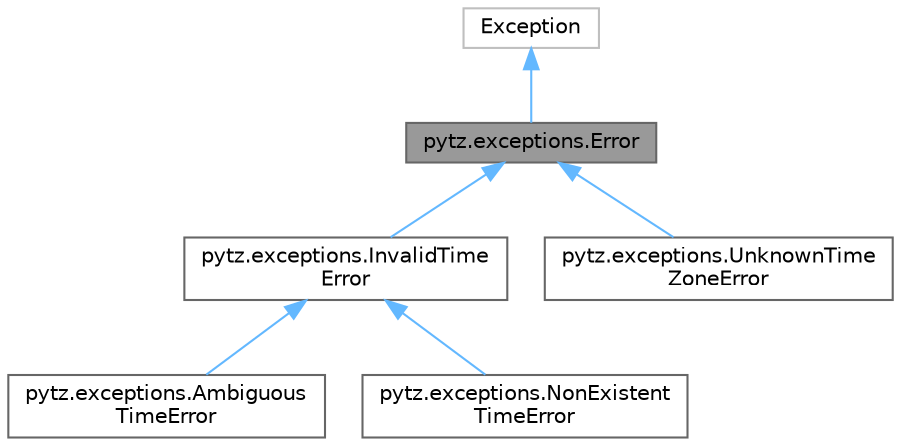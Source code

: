 digraph "pytz.exceptions.Error"
{
 // LATEX_PDF_SIZE
  bgcolor="transparent";
  edge [fontname=Helvetica,fontsize=10,labelfontname=Helvetica,labelfontsize=10];
  node [fontname=Helvetica,fontsize=10,shape=box,height=0.2,width=0.4];
  Node1 [id="Node000001",label="pytz.exceptions.Error",height=0.2,width=0.4,color="gray40", fillcolor="grey60", style="filled", fontcolor="black",tooltip=" "];
  Node2 -> Node1 [id="edge1_Node000001_Node000002",dir="back",color="steelblue1",style="solid",tooltip=" "];
  Node2 [id="Node000002",label="Exception",height=0.2,width=0.4,color="grey75", fillcolor="white", style="filled",URL="$d4/d67/classException.html",tooltip=" "];
  Node1 -> Node3 [id="edge2_Node000001_Node000003",dir="back",color="steelblue1",style="solid",tooltip=" "];
  Node3 [id="Node000003",label="pytz.exceptions.InvalidTime\lError",height=0.2,width=0.4,color="gray40", fillcolor="white", style="filled",URL="$dd/d0b/classpytz_1_1exceptions_1_1InvalidTimeError.html",tooltip=" "];
  Node3 -> Node4 [id="edge3_Node000003_Node000004",dir="back",color="steelblue1",style="solid",tooltip=" "];
  Node4 [id="Node000004",label="pytz.exceptions.Ambiguous\lTimeError",height=0.2,width=0.4,color="gray40", fillcolor="white", style="filled",URL="$da/dd4/classpytz_1_1exceptions_1_1AmbiguousTimeError.html",tooltip=" "];
  Node3 -> Node5 [id="edge4_Node000003_Node000005",dir="back",color="steelblue1",style="solid",tooltip=" "];
  Node5 [id="Node000005",label="pytz.exceptions.NonExistent\lTimeError",height=0.2,width=0.4,color="gray40", fillcolor="white", style="filled",URL="$d5/dcb/classpytz_1_1exceptions_1_1NonExistentTimeError.html",tooltip=" "];
  Node1 -> Node6 [id="edge5_Node000001_Node000006",dir="back",color="steelblue1",style="solid",tooltip=" "];
  Node6 [id="Node000006",label="pytz.exceptions.UnknownTime\lZoneError",height=0.2,width=0.4,color="gray40", fillcolor="white", style="filled",URL="$d3/d1f/classpytz_1_1exceptions_1_1UnknownTimeZoneError.html",tooltip=" "];
}

